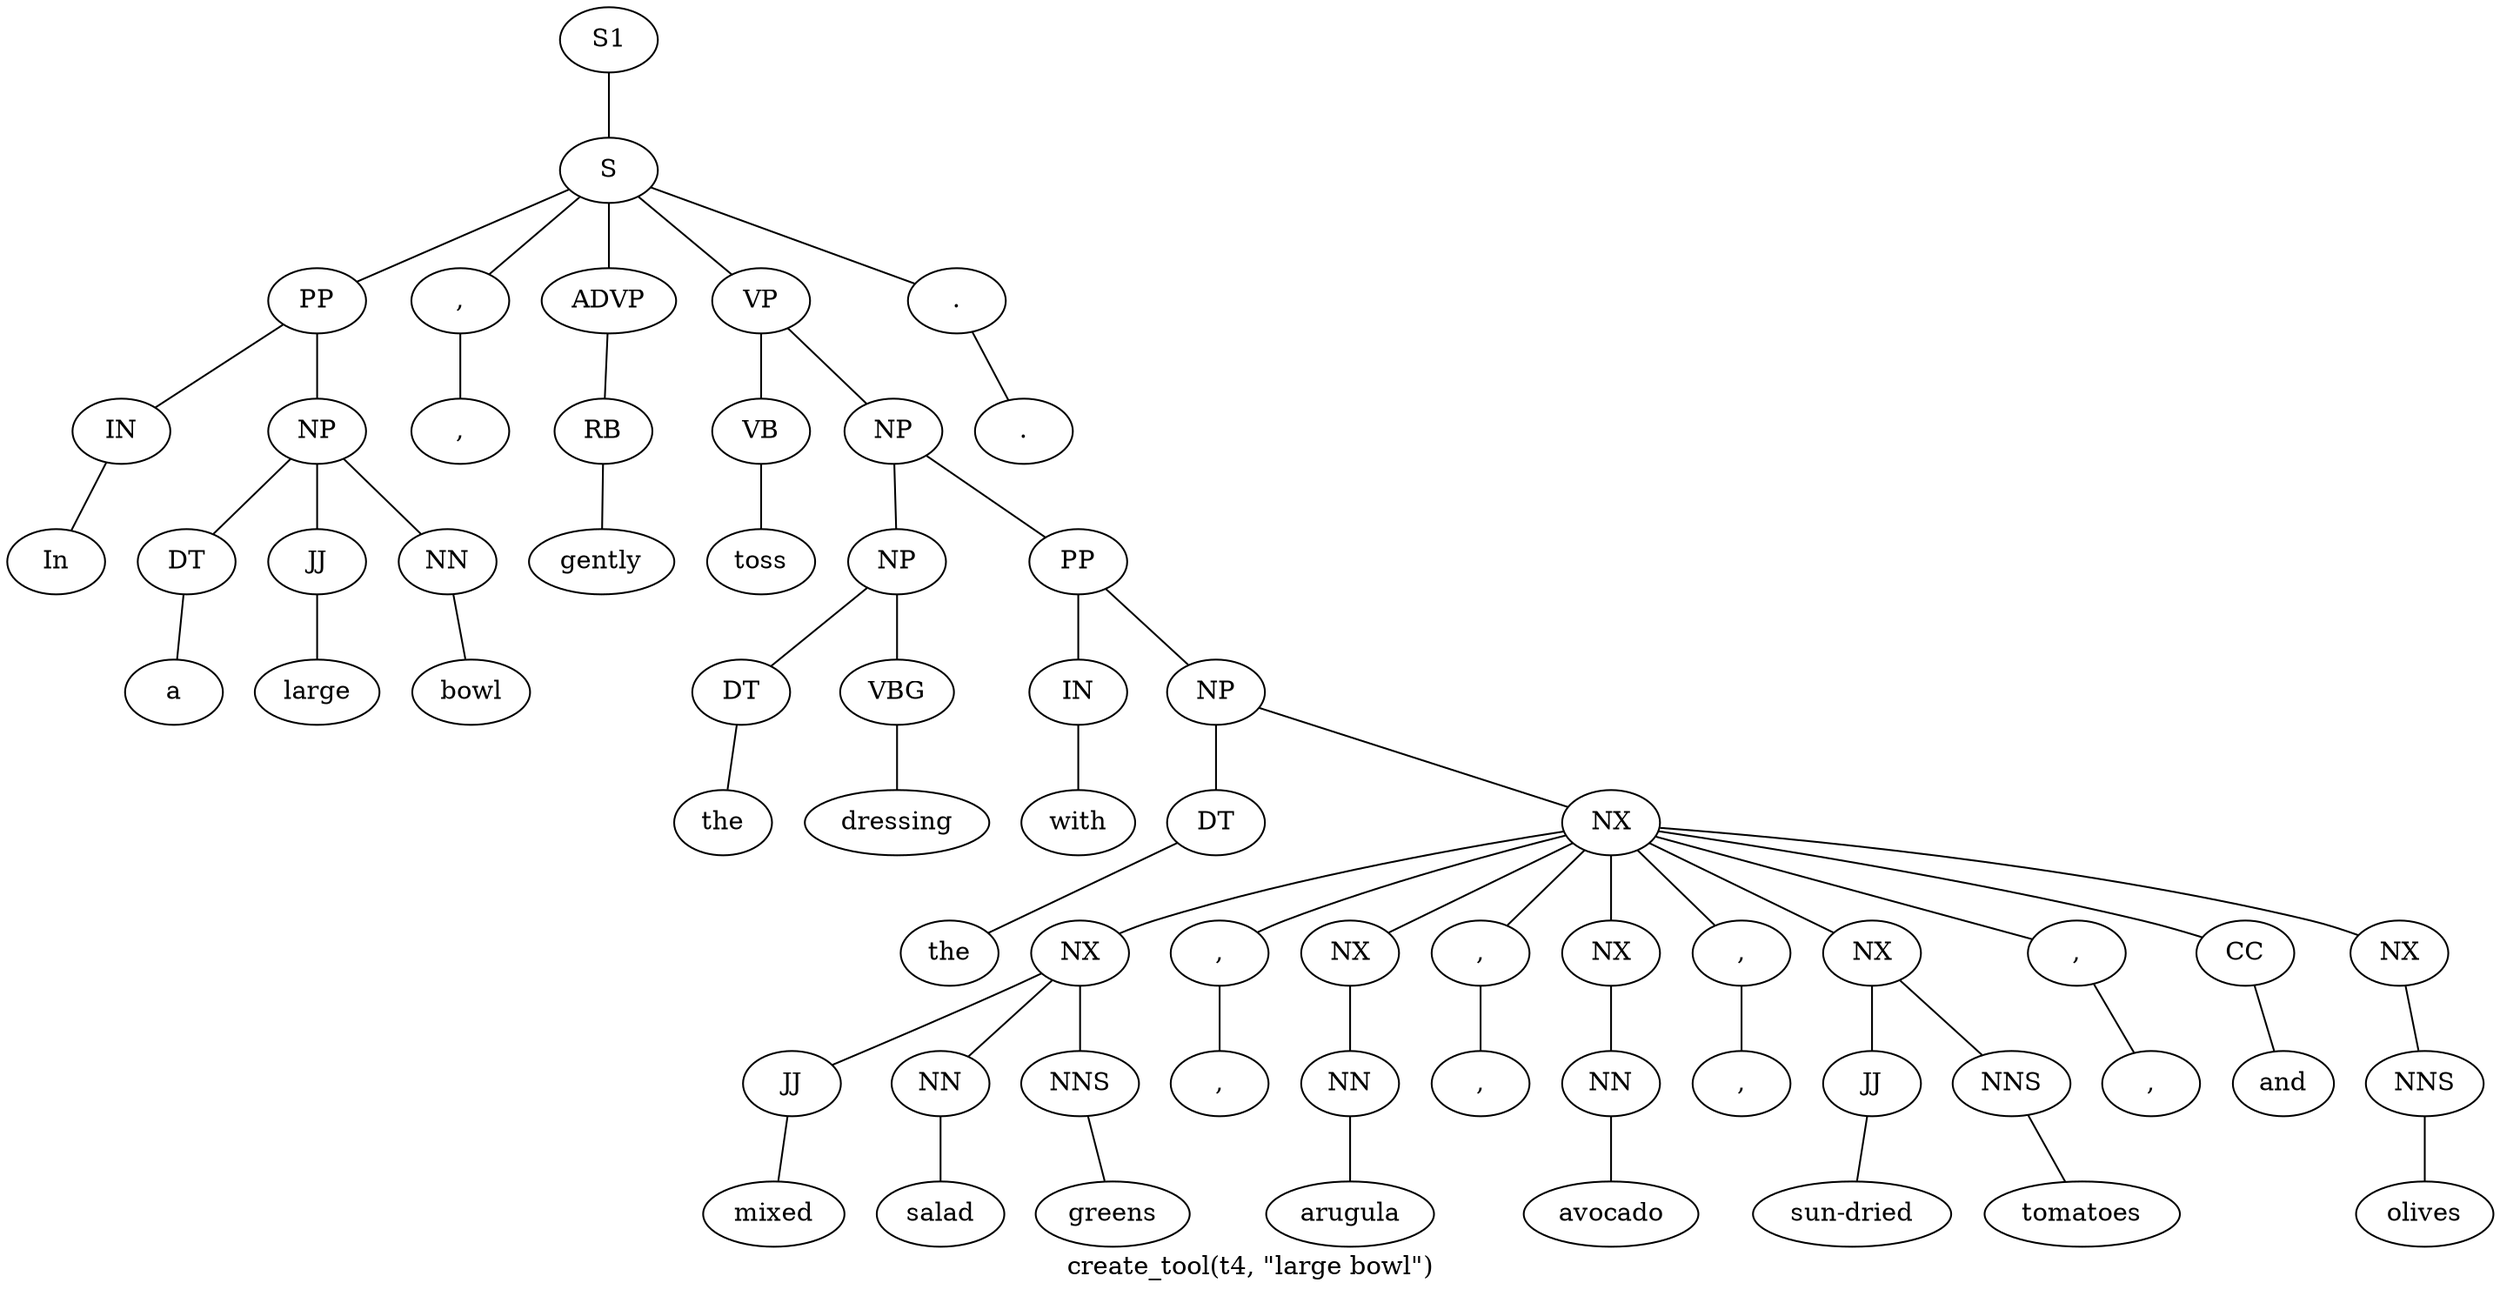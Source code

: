 graph SyntaxGraph {
	label = "create_tool(t4, \"large bowl\")";
	Node0 [label="S1"];
	Node1 [label="S"];
	Node2 [label="PP"];
	Node3 [label="IN"];
	Node4 [label="In"];
	Node5 [label="NP"];
	Node6 [label="DT"];
	Node7 [label="a"];
	Node8 [label="JJ"];
	Node9 [label="large"];
	Node10 [label="NN"];
	Node11 [label="bowl"];
	Node12 [label=","];
	Node13 [label=","];
	Node14 [label="ADVP"];
	Node15 [label="RB"];
	Node16 [label="gently"];
	Node17 [label="VP"];
	Node18 [label="VB"];
	Node19 [label="toss"];
	Node20 [label="NP"];
	Node21 [label="NP"];
	Node22 [label="DT"];
	Node23 [label="the"];
	Node24 [label="VBG"];
	Node25 [label="dressing"];
	Node26 [label="PP"];
	Node27 [label="IN"];
	Node28 [label="with"];
	Node29 [label="NP"];
	Node30 [label="DT"];
	Node31 [label="the"];
	Node32 [label="NX"];
	Node33 [label="NX"];
	Node34 [label="JJ"];
	Node35 [label="mixed"];
	Node36 [label="NN"];
	Node37 [label="salad"];
	Node38 [label="NNS"];
	Node39 [label="greens"];
	Node40 [label=","];
	Node41 [label=","];
	Node42 [label="NX"];
	Node43 [label="NN"];
	Node44 [label="arugula"];
	Node45 [label=","];
	Node46 [label=","];
	Node47 [label="NX"];
	Node48 [label="NN"];
	Node49 [label="avocado"];
	Node50 [label=","];
	Node51 [label=","];
	Node52 [label="NX"];
	Node53 [label="JJ"];
	Node54 [label="sun-dried"];
	Node55 [label="NNS"];
	Node56 [label="tomatoes"];
	Node57 [label=","];
	Node58 [label=","];
	Node59 [label="CC"];
	Node60 [label="and"];
	Node61 [label="NX"];
	Node62 [label="NNS"];
	Node63 [label="olives"];
	Node64 [label="."];
	Node65 [label="."];

	Node0 -- Node1;
	Node1 -- Node2;
	Node1 -- Node12;
	Node1 -- Node14;
	Node1 -- Node17;
	Node1 -- Node64;
	Node2 -- Node3;
	Node2 -- Node5;
	Node3 -- Node4;
	Node5 -- Node6;
	Node5 -- Node8;
	Node5 -- Node10;
	Node6 -- Node7;
	Node8 -- Node9;
	Node10 -- Node11;
	Node12 -- Node13;
	Node14 -- Node15;
	Node15 -- Node16;
	Node17 -- Node18;
	Node17 -- Node20;
	Node18 -- Node19;
	Node20 -- Node21;
	Node20 -- Node26;
	Node21 -- Node22;
	Node21 -- Node24;
	Node22 -- Node23;
	Node24 -- Node25;
	Node26 -- Node27;
	Node26 -- Node29;
	Node27 -- Node28;
	Node29 -- Node30;
	Node29 -- Node32;
	Node30 -- Node31;
	Node32 -- Node33;
	Node32 -- Node40;
	Node32 -- Node42;
	Node32 -- Node45;
	Node32 -- Node47;
	Node32 -- Node50;
	Node32 -- Node52;
	Node32 -- Node57;
	Node32 -- Node59;
	Node32 -- Node61;
	Node33 -- Node34;
	Node33 -- Node36;
	Node33 -- Node38;
	Node34 -- Node35;
	Node36 -- Node37;
	Node38 -- Node39;
	Node40 -- Node41;
	Node42 -- Node43;
	Node43 -- Node44;
	Node45 -- Node46;
	Node47 -- Node48;
	Node48 -- Node49;
	Node50 -- Node51;
	Node52 -- Node53;
	Node52 -- Node55;
	Node53 -- Node54;
	Node55 -- Node56;
	Node57 -- Node58;
	Node59 -- Node60;
	Node61 -- Node62;
	Node62 -- Node63;
	Node64 -- Node65;
}